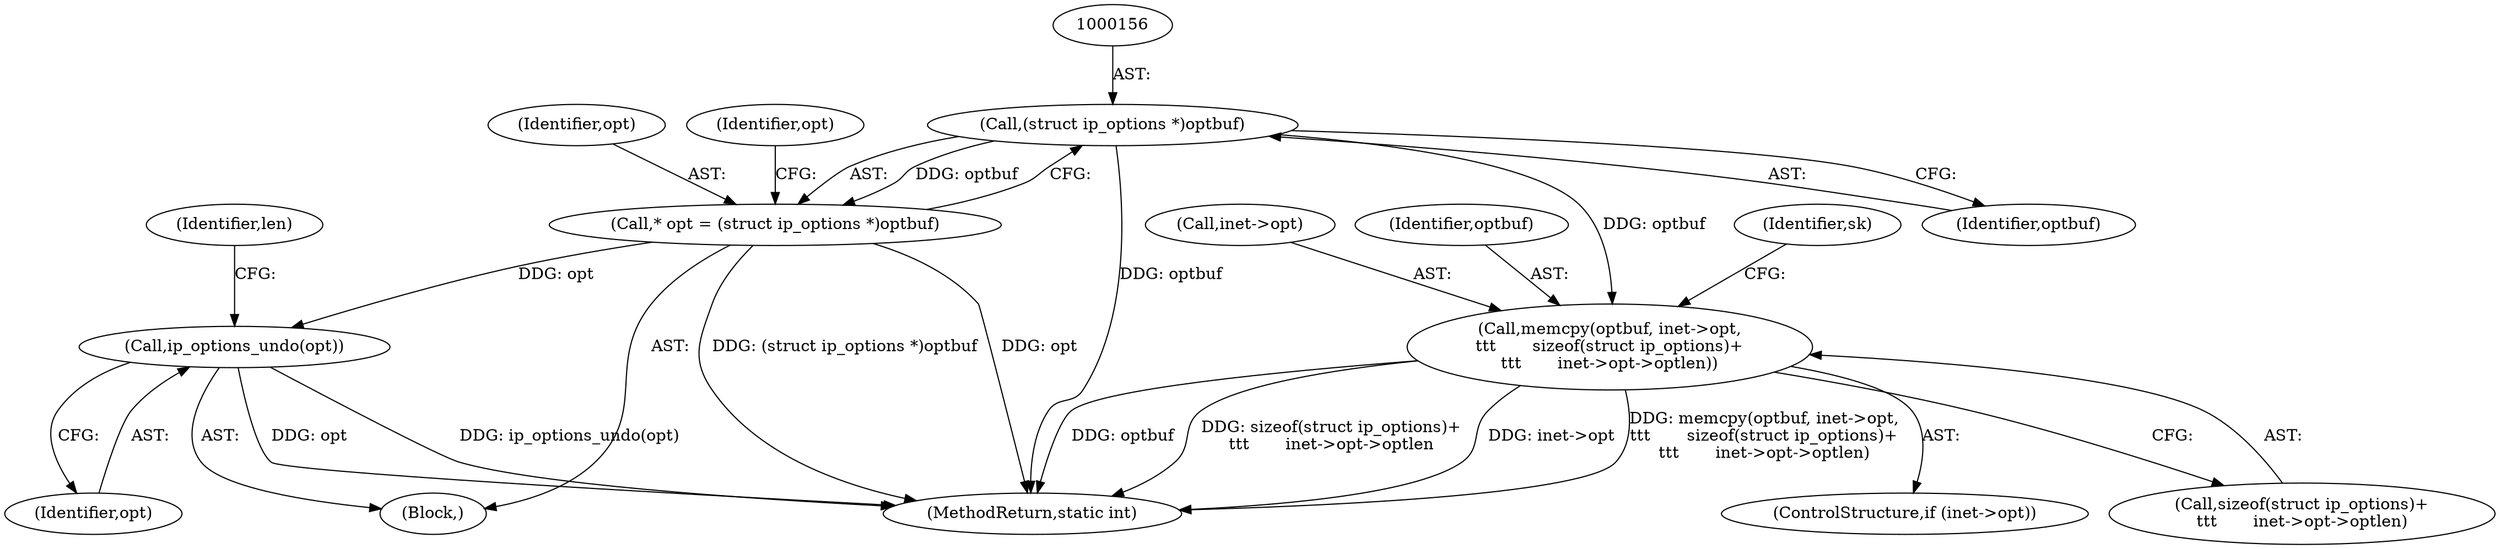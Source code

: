digraph "1_linux_f6d8bd051c391c1c0458a30b2a7abcd939329259_25@del" {
"1000155" [label="(Call,(struct ip_options *)optbuf)"];
"1000153" [label="(Call,* opt = (struct ip_options *)optbuf)"];
"1000192" [label="(Call,ip_options_undo(opt))"];
"1000167" [label="(Call,memcpy(optbuf, inet->opt,\n\t\t\t       sizeof(struct ip_options)+\n\t\t\t       inet->opt->optlen))"];
"1000157" [label="(Identifier,optbuf)"];
"1000181" [label="(Identifier,sk)"];
"1000169" [label="(Call,inet->opt)"];
"1000168" [label="(Identifier,optbuf)"];
"1000167" [label="(Call,memcpy(optbuf, inet->opt,\n\t\t\t       sizeof(struct ip_options)+\n\t\t\t       inet->opt->optlen))"];
"1000163" [label="(ControlStructure,if (inet->opt))"];
"1000154" [label="(Identifier,opt)"];
"1000150" [label="(Block,)"];
"1000192" [label="(Call,ip_options_undo(opt))"];
"1000172" [label="(Call,sizeof(struct ip_options)+\n\t\t\t       inet->opt->optlen)"];
"1000196" [label="(Identifier,len)"];
"1000153" [label="(Call,* opt = (struct ip_options *)optbuf)"];
"1000193" [label="(Identifier,opt)"];
"1000155" [label="(Call,(struct ip_options *)optbuf)"];
"1000698" [label="(MethodReturn,static int)"];
"1000160" [label="(Identifier,opt)"];
"1000155" -> "1000153"  [label="AST: "];
"1000155" -> "1000157"  [label="CFG: "];
"1000156" -> "1000155"  [label="AST: "];
"1000157" -> "1000155"  [label="AST: "];
"1000153" -> "1000155"  [label="CFG: "];
"1000155" -> "1000698"  [label="DDG: optbuf"];
"1000155" -> "1000153"  [label="DDG: optbuf"];
"1000155" -> "1000167"  [label="DDG: optbuf"];
"1000153" -> "1000150"  [label="AST: "];
"1000154" -> "1000153"  [label="AST: "];
"1000160" -> "1000153"  [label="CFG: "];
"1000153" -> "1000698"  [label="DDG: (struct ip_options *)optbuf"];
"1000153" -> "1000698"  [label="DDG: opt"];
"1000153" -> "1000192"  [label="DDG: opt"];
"1000192" -> "1000150"  [label="AST: "];
"1000192" -> "1000193"  [label="CFG: "];
"1000193" -> "1000192"  [label="AST: "];
"1000196" -> "1000192"  [label="CFG: "];
"1000192" -> "1000698"  [label="DDG: opt"];
"1000192" -> "1000698"  [label="DDG: ip_options_undo(opt)"];
"1000167" -> "1000163"  [label="AST: "];
"1000167" -> "1000172"  [label="CFG: "];
"1000168" -> "1000167"  [label="AST: "];
"1000169" -> "1000167"  [label="AST: "];
"1000172" -> "1000167"  [label="AST: "];
"1000181" -> "1000167"  [label="CFG: "];
"1000167" -> "1000698"  [label="DDG: optbuf"];
"1000167" -> "1000698"  [label="DDG: sizeof(struct ip_options)+\n\t\t\t       inet->opt->optlen"];
"1000167" -> "1000698"  [label="DDG: inet->opt"];
"1000167" -> "1000698"  [label="DDG: memcpy(optbuf, inet->opt,\n\t\t\t       sizeof(struct ip_options)+\n\t\t\t       inet->opt->optlen)"];
}
